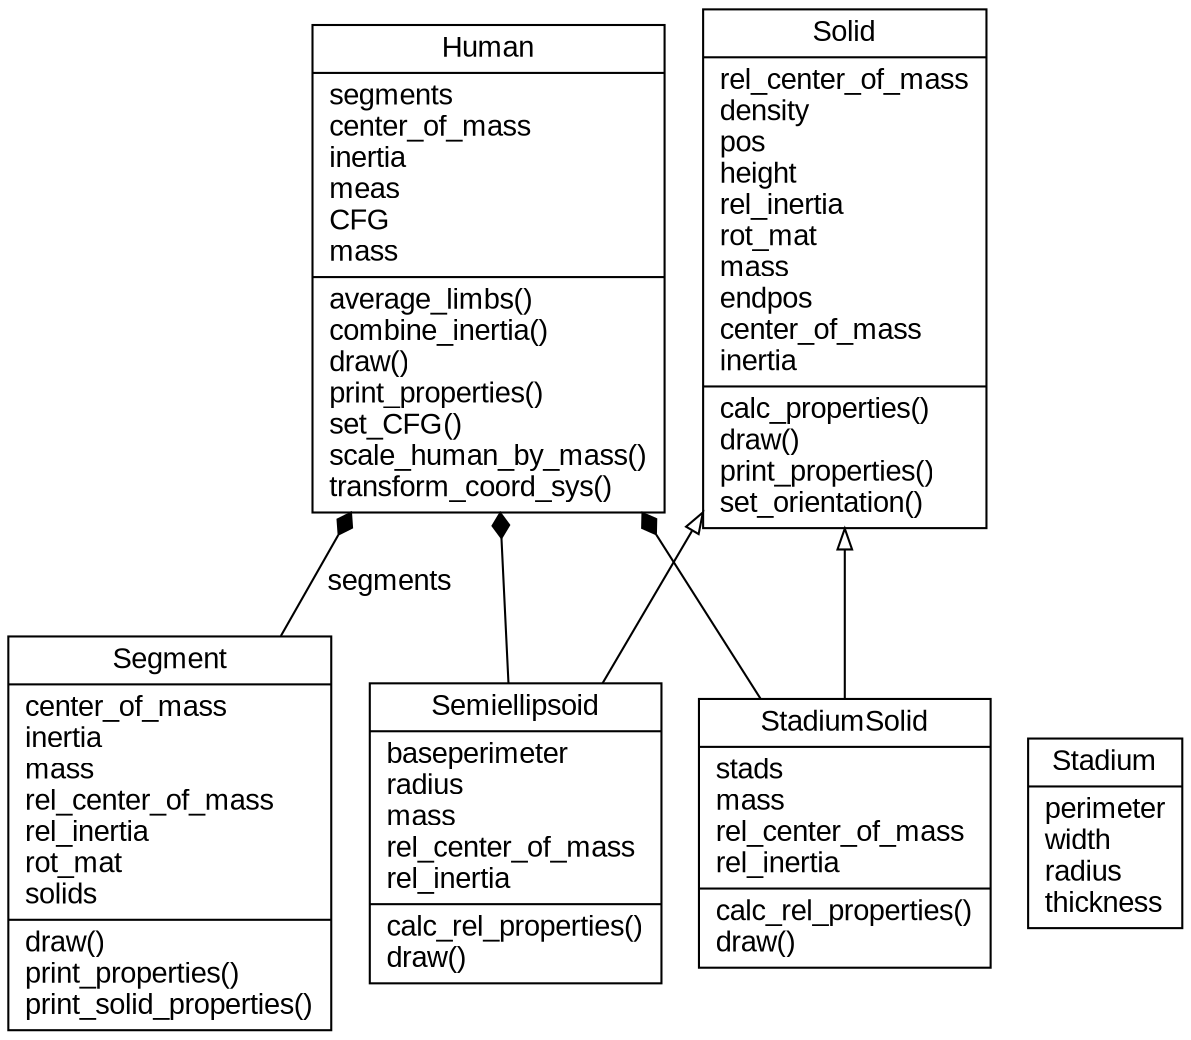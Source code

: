 digraph "Yeadon" {
    node [fontname=Arial];
    edge [fontname=Arial];
charset="utf-8"
rankdir=BT
"14" [shape="record", label="{Segment|center_of_mass\linertia\lmass\lrel_center_of_mass\lrel_inertia\lrot_mat\lsolids\l|draw()\lprint_properties()\lprint_solid_properties()\l}"];
"16" [shape="record", label="{Human|segments\lcenter_of_mass\linertia\lmeas\lCFG\lmass\l|average_limbs()\lcombine_inertia()\ldraw()\lprint_properties()\lset_CFG()\lscale_human_by_mass()\ltransform_coord_sys()\l}"];
"20" [shape="record", label="{StadiumSolid|stads\lmass\lrel_center_of_mass\lrel_inertia\l|calc_rel_properties()\ldraw()\l}"];
"21" [shape="record", label="{Solid|rel_center_of_mass\ldensity\lpos\lheight\lrel_inertia\lrot_mat\lmass\lendpos\lcenter_of_mass\linertia\l|calc_properties()\ldraw()\lprint_properties()\lset_orientation()\l}"];
"22" [shape="record", label="{Stadium|perimeter\lwidth\lradius\lthickness\l}"];
"23" [shape="record", label="{Semiellipsoid|baseperimeter\lradius\lmass\lrel_center_of_mass\lrel_inertia\l|calc_rel_properties()\ldraw()\l}"];
"20" -> "21" [arrowtail="none", arrowhead="empty"];
"23" -> "21" [arrowtail="none", arrowhead="empty"];
"14" -> "16" [arrowhead="diamond", style="solid", arrowtail="none", fontcolor="black", label=" segments"];
"20" -> "16" [arrowhead="diamond", style="solid", arrowtail="none", fontcolor="black"];
"23" -> "16" [arrowhead="diamond", style="solid", arrowtail="none", fontcolor="black"];
}
